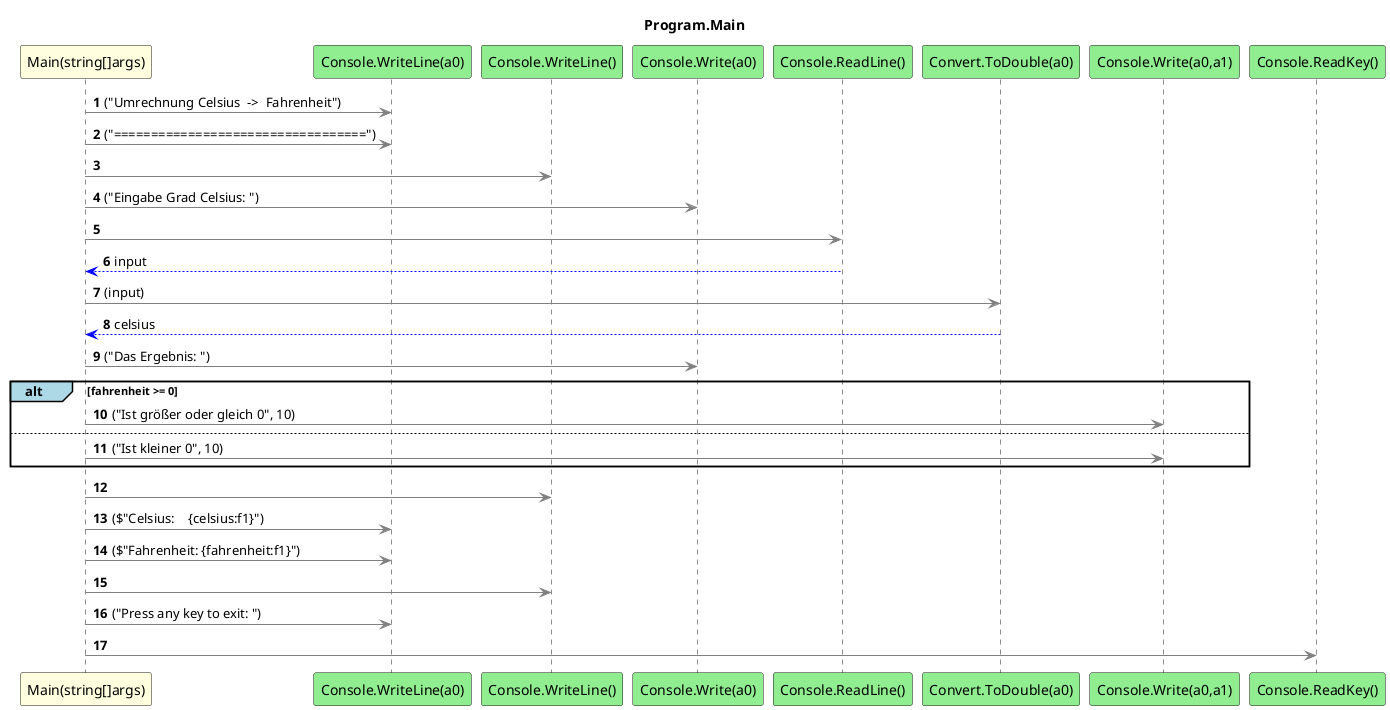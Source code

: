 @startuml Program.Main
title Program.Main
participant "Main(string[]args)" as Main_p0 #LightYellow
participant "Console.WriteLine(a0)" as Console_WriteLine_a0 #LightGreen
participant "Console.WriteLine()" as Console_WriteLine #LightGreen
participant "Console.Write(a0)" as Console_Write_a0 #LightGreen
participant "Console.ReadLine()" as Console_ReadLine #LightGreen
participant "Convert.ToDouble(a0)" as Convert_ToDouble_a0 #LightGreen
participant "Console.Write(a0,a1)" as Console_Write_a0_a1 #LightGreen
participant "Console.ReadKey()" as Console_ReadKey #LightGreen
autonumber
Main_p0 -[#grey]> Console_WriteLine_a0 : ("Umrechnung Celsius  ->  Fahrenheit")
Main_p0 -[#grey]> Console_WriteLine_a0 : ("==================================")
Main_p0 -[#grey]> Console_WriteLine
Main_p0 -[#grey]> Console_Write_a0 : ("Eingabe Grad Celsius: ")
Main_p0 -[#grey]> Console_ReadLine
Console_ReadLine -[#blue]-> Main_p0 : input
Main_p0 -[#grey]> Convert_ToDouble_a0 : (input)
Convert_ToDouble_a0 -[#blue]-> Main_p0 : celsius
Main_p0 -[#grey]> Console_Write_a0 : ("Das Ergebnis: ")
alt#LightBlue fahrenheit >= 0
    Main_p0 -[#grey]> Console_Write_a0_a1 : ("Ist größer oder gleich 0", 10)
    else
        Main_p0 -[#grey]> Console_Write_a0_a1 : ("Ist kleiner 0", 10)
end
Main_p0 -[#grey]> Console_WriteLine
Main_p0 -[#grey]> Console_WriteLine_a0 : ($"Celsius:    {celsius:f1}")
Main_p0 -[#grey]> Console_WriteLine_a0 : ($"Fahrenheit: {fahrenheit:f1}")
Main_p0 -[#grey]> Console_WriteLine
Main_p0 -[#grey]> Console_WriteLine_a0 : ("Press any key to exit: ")
Main_p0 -[#grey]> Console_ReadKey
@enduml
